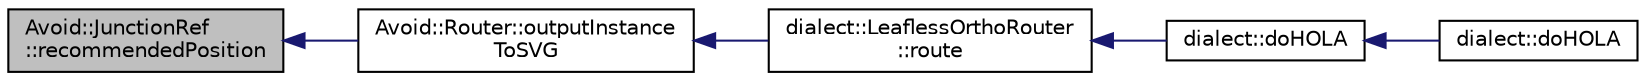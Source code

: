 digraph "Avoid::JunctionRef::recommendedPosition"
{
  edge [fontname="Helvetica",fontsize="10",labelfontname="Helvetica",labelfontsize="10"];
  node [fontname="Helvetica",fontsize="10",shape=record];
  rankdir="LR";
  Node14 [label="Avoid::JunctionRef\l::recommendedPosition",height=0.2,width=0.4,color="black", fillcolor="grey75", style="filled", fontcolor="black"];
  Node14 -> Node15 [dir="back",color="midnightblue",fontsize="10",style="solid",fontname="Helvetica"];
  Node15 [label="Avoid::Router::outputInstance\lToSVG",height=0.2,width=0.4,color="black", fillcolor="white", style="filled",URL="$classAvoid_1_1Router.html#a458aae2d6447e0958e4916a8c29bbb47",tooltip="Generates an SVG file containing debug output and code that can be used to regenerate the instance..."];
  Node15 -> Node16 [dir="back",color="midnightblue",fontsize="10",style="solid",fontname="Helvetica"];
  Node16 [label="dialect::LeaflessOrthoRouter\l::route",height=0.2,width=0.4,color="black", fillcolor="white", style="filled",URL="$classdialect_1_1LeaflessOrthoRouter.html#af58e911020f19a144303fc01e5b8c35e",tooltip="Do the routing. "];
  Node16 -> Node17 [dir="back",color="midnightblue",fontsize="10",style="solid",fontname="Helvetica"];
  Node17 [label="dialect::doHOLA",height=0.2,width=0.4,color="black", fillcolor="white", style="filled",URL="$namespacedialect.html#a05ccc4c149e1b5902ec827bfabd3cf76",tooltip="Apply the HOLA layout algorithm to the given Graph. See Steve Kieffer, Tim Dwyer, Kim Marriott..."];
  Node17 -> Node18 [dir="back",color="midnightblue",fontsize="10",style="solid",fontname="Helvetica"];
  Node18 [label="dialect::doHOLA",height=0.2,width=0.4,color="black", fillcolor="white", style="filled",URL="$namespacedialect.html#a24766038e1a9ccd99997ea31c42b432a",tooltip="Convenience function to do HOLA layout with default options. "];
}
